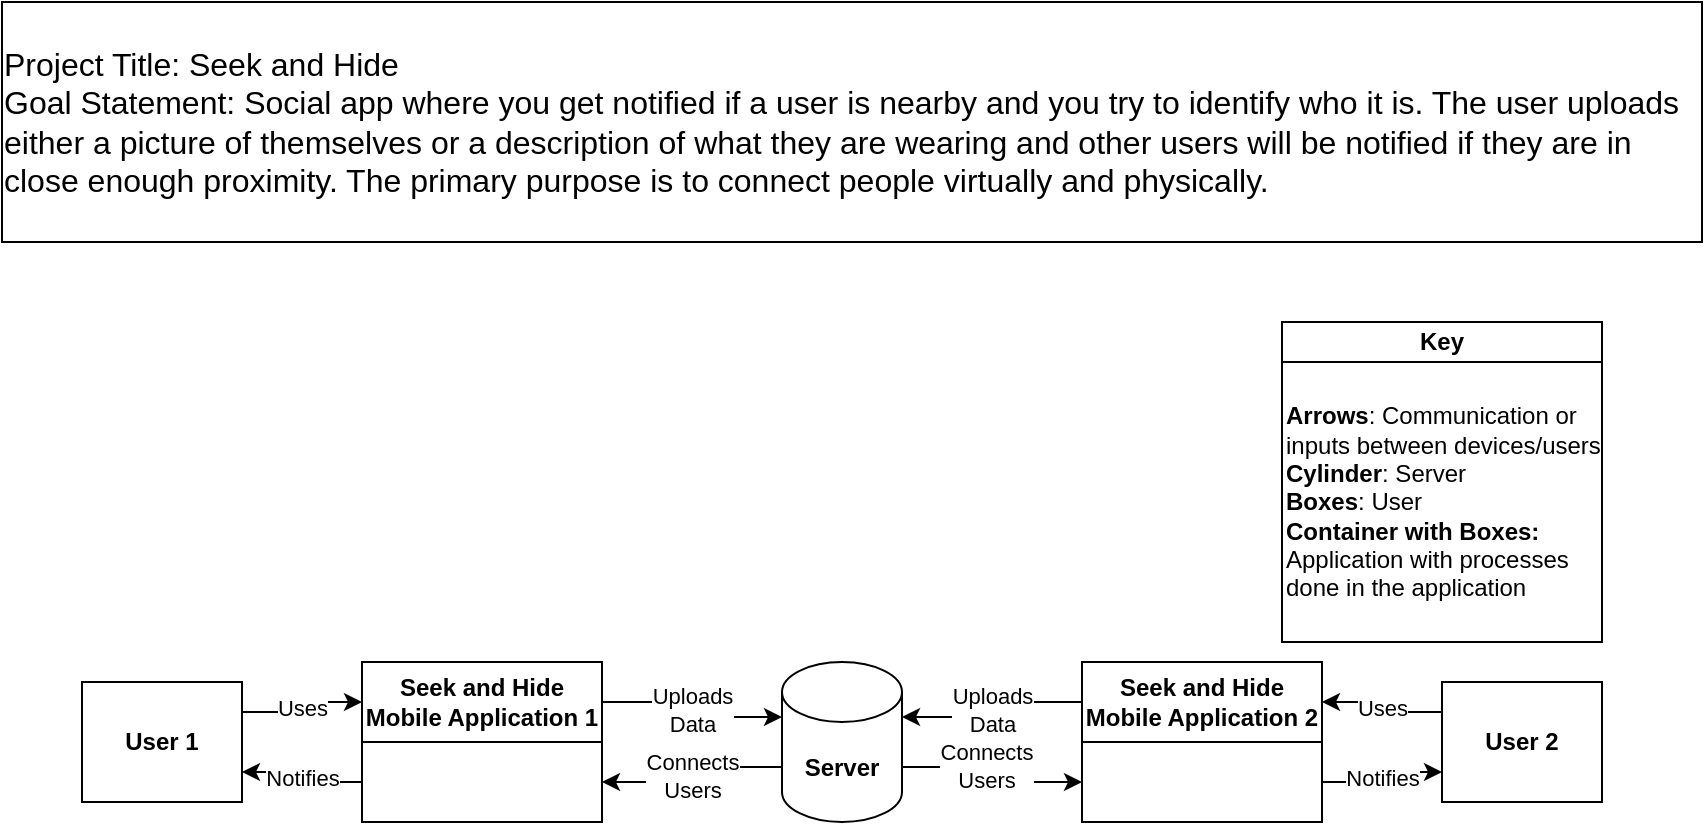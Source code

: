 <mxfile version="21.7.5" type="device">
  <diagram name="Page-1" id="CY_EAT2HBuPFVBq4eShE">
    <mxGraphModel dx="1050" dy="534" grid="1" gridSize="10" guides="1" tooltips="1" connect="1" arrows="1" fold="1" page="1" pageScale="1" pageWidth="850" pageHeight="1100" math="0" shadow="0">
      <root>
        <mxCell id="0" />
        <mxCell id="1" parent="0" />
        <mxCell id="w8QxKclsJvKgP-PQZt70-16" value="Notifies" style="edgeStyle=orthogonalEdgeStyle;rounded=0;orthogonalLoop=1;jettySize=auto;html=1;exitX=0;exitY=0.75;exitDx=0;exitDy=0;entryX=1;entryY=0.75;entryDx=0;entryDy=0;" parent="1" source="CrHNpw65vWsv0qFxheBZ-1" target="w8QxKclsJvKgP-PQZt70-2" edge="1">
          <mxGeometry relative="1" as="geometry" />
        </mxCell>
        <mxCell id="w8QxKclsJvKgP-PQZt70-17" value="Uploads&lt;br&gt;Data" style="edgeStyle=orthogonalEdgeStyle;rounded=0;orthogonalLoop=1;jettySize=auto;html=1;exitX=1;exitY=0.25;exitDx=0;exitDy=0;entryX=0;entryY=0;entryDx=0;entryDy=27.5;entryPerimeter=0;" parent="1" source="CrHNpw65vWsv0qFxheBZ-1" target="w8QxKclsJvKgP-PQZt70-4" edge="1">
          <mxGeometry relative="1" as="geometry" />
        </mxCell>
        <mxCell id="CrHNpw65vWsv0qFxheBZ-1" value="Seek and Hide Mobile Application 1" style="swimlane;whiteSpace=wrap;html=1;startSize=40;fillColor=#FFFFFF;" parent="1" vertex="1">
          <mxGeometry x="180" y="330" width="120" height="80" as="geometry" />
        </mxCell>
        <mxCell id="w8QxKclsJvKgP-PQZt70-1" value="&lt;p style=&quot;line-height:1.38;margin-top:0pt;margin-bottom:0pt;&quot; dir=&quot;ltr&quot;&gt;&lt;/p&gt;&lt;p style=&quot;line-height:1.38;margin-top:0pt;margin-bottom:0pt;&quot; dir=&quot;ltr&quot;&gt;&lt;/p&gt;&lt;div&gt;&lt;/div&gt;&lt;span style=&quot;font-size: 12pt; font-family: Arial, sans-serif; background-color: transparent; font-variant-numeric: normal; font-variant-east-asian: normal; font-variant-alternates: normal; vertical-align: baseline;&quot;&gt;&lt;div style=&quot;text-align: left;&quot;&gt;&lt;span style=&quot;background-color: transparent; font-size: 12pt;&quot;&gt;Project Title: Seek and Hide&lt;/span&gt;&lt;/div&gt;&lt;div style=&quot;text-align: left;&quot;&gt;&lt;span style=&quot;background-color: transparent; font-size: 12pt;&quot;&gt;Goal Statement: Social app where you get notified if a user is nearby and you try to identify who it is. The user uploads either a picture of themselves or a description of what they are wearing and other users will be notified if they are in close enough proximity. The primary purpose is to connect people virtually and physically.&lt;/span&gt;&lt;/div&gt;&lt;/span&gt;&lt;span id=&quot;docs-internal-guid-9b8488f0-7fff-7d0e-f9cc-1bc883892b03&quot;&gt;&lt;div style=&quot;text-align: left;&quot;&gt;&lt;/div&gt;&lt;/span&gt;" style="rounded=0;whiteSpace=wrap;html=1;" parent="1" vertex="1">
          <mxGeometry width="850" height="120" as="geometry" />
        </mxCell>
        <mxCell id="w8QxKclsJvKgP-PQZt70-15" value="Uses" style="edgeStyle=orthogonalEdgeStyle;rounded=0;orthogonalLoop=1;jettySize=auto;html=1;exitX=1;exitY=0.25;exitDx=0;exitDy=0;entryX=0;entryY=0.25;entryDx=0;entryDy=0;" parent="1" source="w8QxKclsJvKgP-PQZt70-2" target="CrHNpw65vWsv0qFxheBZ-1" edge="1">
          <mxGeometry relative="1" as="geometry" />
        </mxCell>
        <mxCell id="w8QxKclsJvKgP-PQZt70-2" value="&lt;b&gt;User 1&lt;/b&gt;" style="rounded=0;whiteSpace=wrap;html=1;" parent="1" vertex="1">
          <mxGeometry x="40" y="340" width="80" height="60" as="geometry" />
        </mxCell>
        <mxCell id="w8QxKclsJvKgP-PQZt70-19" value="Connects&lt;br&gt;Users" style="edgeStyle=orthogonalEdgeStyle;rounded=0;orthogonalLoop=1;jettySize=auto;html=1;exitX=0;exitY=0;exitDx=0;exitDy=52.5;exitPerimeter=0;entryX=1;entryY=0.75;entryDx=0;entryDy=0;" parent="1" source="w8QxKclsJvKgP-PQZt70-4" target="CrHNpw65vWsv0qFxheBZ-1" edge="1">
          <mxGeometry relative="1" as="geometry" />
        </mxCell>
        <mxCell id="w8QxKclsJvKgP-PQZt70-21" style="edgeStyle=orthogonalEdgeStyle;rounded=0;orthogonalLoop=1;jettySize=auto;html=1;exitX=1;exitY=0;exitDx=0;exitDy=52.5;exitPerimeter=0;entryX=0;entryY=0.75;entryDx=0;entryDy=0;" parent="1" source="w8QxKclsJvKgP-PQZt70-4" target="w8QxKclsJvKgP-PQZt70-7" edge="1">
          <mxGeometry relative="1" as="geometry" />
        </mxCell>
        <mxCell id="w8QxKclsJvKgP-PQZt70-24" value="Connects&lt;br&gt;Users" style="edgeLabel;html=1;align=center;verticalAlign=middle;resizable=0;points=[];" parent="w8QxKclsJvKgP-PQZt70-21" vertex="1" connectable="0">
          <mxGeometry x="-0.152" y="1" relative="1" as="geometry">
            <mxPoint as="offset" />
          </mxGeometry>
        </mxCell>
        <mxCell id="w8QxKclsJvKgP-PQZt70-4" value="&lt;b&gt;Server&lt;/b&gt;" style="shape=cylinder3;whiteSpace=wrap;html=1;boundedLbl=1;backgroundOutline=1;size=15;" parent="1" vertex="1">
          <mxGeometry x="390" y="330" width="60" height="80" as="geometry" />
        </mxCell>
        <mxCell id="w8QxKclsJvKgP-PQZt70-20" value="Uploads&lt;br&gt;Data" style="edgeStyle=orthogonalEdgeStyle;rounded=0;orthogonalLoop=1;jettySize=auto;html=1;exitX=0;exitY=0.25;exitDx=0;exitDy=0;entryX=1;entryY=0;entryDx=0;entryDy=27.5;entryPerimeter=0;" parent="1" source="w8QxKclsJvKgP-PQZt70-7" target="w8QxKclsJvKgP-PQZt70-4" edge="1">
          <mxGeometry relative="1" as="geometry" />
        </mxCell>
        <mxCell id="w8QxKclsJvKgP-PQZt70-23" value="Notifies" style="edgeStyle=orthogonalEdgeStyle;rounded=0;orthogonalLoop=1;jettySize=auto;html=1;exitX=1;exitY=0.75;exitDx=0;exitDy=0;entryX=0;entryY=0.75;entryDx=0;entryDy=0;" parent="1" source="w8QxKclsJvKgP-PQZt70-7" target="w8QxKclsJvKgP-PQZt70-9" edge="1">
          <mxGeometry relative="1" as="geometry" />
        </mxCell>
        <mxCell id="w8QxKclsJvKgP-PQZt70-7" value="Seek and Hide Mobile Application 2" style="swimlane;whiteSpace=wrap;html=1;startSize=40;" parent="1" vertex="1">
          <mxGeometry x="540" y="330" width="120" height="80" as="geometry" />
        </mxCell>
        <mxCell id="w8QxKclsJvKgP-PQZt70-22" value="Uses" style="edgeStyle=orthogonalEdgeStyle;rounded=0;orthogonalLoop=1;jettySize=auto;html=1;exitX=0;exitY=0.25;exitDx=0;exitDy=0;entryX=1;entryY=0.25;entryDx=0;entryDy=0;" parent="1" source="w8QxKclsJvKgP-PQZt70-9" target="w8QxKclsJvKgP-PQZt70-7" edge="1">
          <mxGeometry relative="1" as="geometry" />
        </mxCell>
        <mxCell id="w8QxKclsJvKgP-PQZt70-9" value="&lt;b&gt;User 2&lt;/b&gt;" style="rounded=0;whiteSpace=wrap;html=1;" parent="1" vertex="1">
          <mxGeometry x="720" y="340" width="80" height="60" as="geometry" />
        </mxCell>
        <mxCell id="1QKvaSQ_9E-9Yrn2TLgT-2" value="Key" style="swimlane;whiteSpace=wrap;html=1;startSize=20;" vertex="1" parent="1">
          <mxGeometry x="640" y="160" width="160" height="160" as="geometry" />
        </mxCell>
        <mxCell id="1QKvaSQ_9E-9Yrn2TLgT-3" value="&lt;b&gt;Arrows&lt;/b&gt;: Communication or inputs between devices/users&lt;br&gt;&lt;b&gt;Cylinder&lt;/b&gt;: Server&lt;br&gt;&lt;b&gt;Boxes&lt;/b&gt;: User&lt;br&gt;&lt;b&gt;Container with Boxes:&lt;/b&gt; Application with processes done in the application" style="whiteSpace=wrap;html=1;align=left;" vertex="1" parent="1QKvaSQ_9E-9Yrn2TLgT-2">
          <mxGeometry y="20" width="160" height="140" as="geometry" />
        </mxCell>
      </root>
    </mxGraphModel>
  </diagram>
</mxfile>
